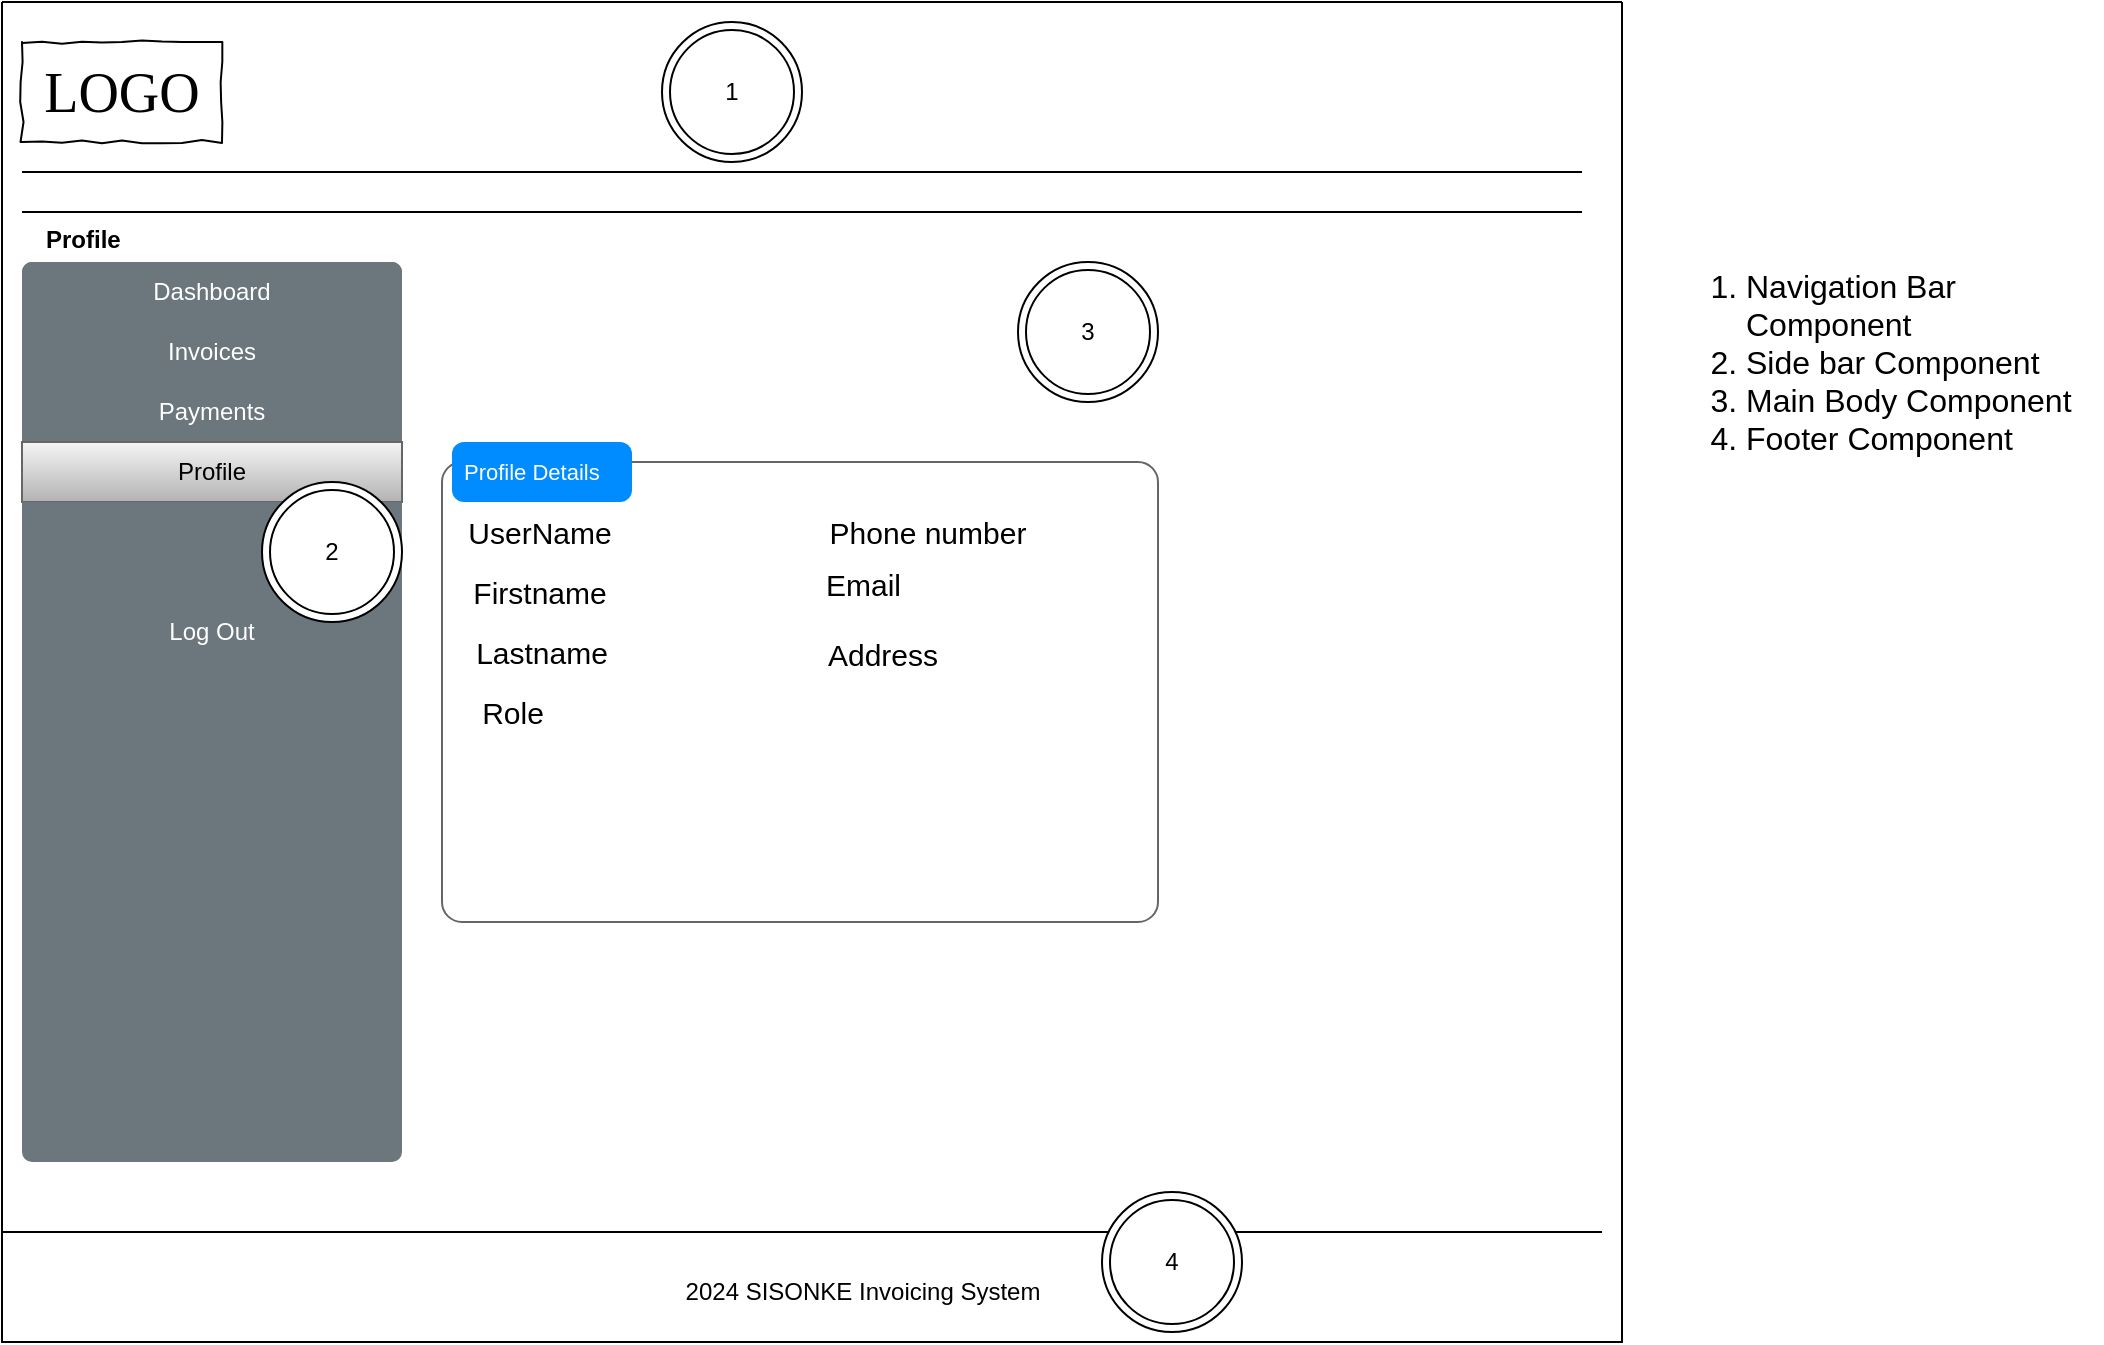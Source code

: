 <mxfile version="24.5.3" type="device">
  <diagram id="piDafpqhtRUU5qUU-vj8" name="Page-1">
    <mxGraphModel dx="1877" dy="1726" grid="1" gridSize="10" guides="1" tooltips="1" connect="1" arrows="1" fold="1" page="1" pageScale="1" pageWidth="827" pageHeight="1169" math="0" shadow="0">
      <root>
        <mxCell id="0" />
        <mxCell id="1" parent="0" />
        <mxCell id="GRjJk_PplDnbiY5jg0T1-1" value="" style="swimlane;startSize=0;" parent="1" vertex="1">
          <mxGeometry x="-20" y="-10" width="810" height="670" as="geometry" />
        </mxCell>
        <mxCell id="GRjJk_PplDnbiY5jg0T1-2" value="" style="line;strokeWidth=1" parent="GRjJk_PplDnbiY5jg0T1-1" vertex="1">
          <mxGeometry y="610" width="800" height="10" as="geometry" />
        </mxCell>
        <mxCell id="GRjJk_PplDnbiY5jg0T1-3" value="" style="html=1;shadow=0;dashed=0;shape=mxgraph.bootstrap.rrect;rSize=5;strokeColor=none;html=1;whiteSpace=wrap;fillColor=#6C767D;fontColor=#ffffff;sketch=0;" parent="GRjJk_PplDnbiY5jg0T1-1" vertex="1">
          <mxGeometry x="10" y="130" width="190" height="450" as="geometry" />
        </mxCell>
        <mxCell id="GRjJk_PplDnbiY5jg0T1-4" value="Dashboard" style="strokeColor=inherit;fillColor=inherit;gradientColor=inherit;fontColor=inherit;html=1;shadow=0;dashed=0;shape=mxgraph.bootstrap.topButton;rSize=5;perimeter=none;whiteSpace=wrap;resizeWidth=1;sketch=0;" parent="GRjJk_PplDnbiY5jg0T1-3" vertex="1">
          <mxGeometry width="190" height="30" relative="1" as="geometry" />
        </mxCell>
        <mxCell id="GRjJk_PplDnbiY5jg0T1-6" value="Payments" style="strokeColor=inherit;fillColor=inherit;gradientColor=inherit;fontColor=inherit;html=1;shadow=0;dashed=0;perimeter=none;whiteSpace=wrap;resizeWidth=1;sketch=0;" parent="GRjJk_PplDnbiY5jg0T1-3" vertex="1">
          <mxGeometry width="190" height="30" relative="1" as="geometry">
            <mxPoint y="60" as="offset" />
          </mxGeometry>
        </mxCell>
        <mxCell id="GRjJk_PplDnbiY5jg0T1-7" value="Profile" style="strokeColor=#666666;fillColor=#f5f5f5;html=1;shadow=0;dashed=0;perimeter=none;whiteSpace=wrap;resizeWidth=1;sketch=0;gradientColor=#b3b3b3;" parent="GRjJk_PplDnbiY5jg0T1-3" vertex="1">
          <mxGeometry width="190" height="30" relative="1" as="geometry">
            <mxPoint y="90" as="offset" />
          </mxGeometry>
        </mxCell>
        <mxCell id="GRjJk_PplDnbiY5jg0T1-8" value="" style="strokeColor=inherit;fillColor=inherit;gradientColor=inherit;fontColor=inherit;html=1;shadow=0;dashed=0;perimeter=none;whiteSpace=wrap;resizeWidth=1;sketch=0;" parent="GRjJk_PplDnbiY5jg0T1-3" vertex="1">
          <mxGeometry width="190" height="30" relative="1" as="geometry">
            <mxPoint y="120" as="offset" />
          </mxGeometry>
        </mxCell>
        <mxCell id="GRjJk_PplDnbiY5jg0T1-9" value="Log Out" style="strokeColor=inherit;fillColor=inherit;gradientColor=inherit;fontColor=inherit;html=1;shadow=0;dashed=0;shape=mxgraph.bootstrap.bottomButton;rSize=5;perimeter=none;whiteSpace=wrap;resizeWidth=1;resizeHeight=0;sketch=0;" parent="GRjJk_PplDnbiY5jg0T1-3" vertex="1">
          <mxGeometry y="1" width="190" height="30" relative="1" as="geometry">
            <mxPoint y="-280" as="offset" />
          </mxGeometry>
        </mxCell>
        <mxCell id="HpFnpw4ZRS7udG2Ug0MH-2" value="Invoices" style="strokeColor=inherit;fillColor=inherit;gradientColor=inherit;fontColor=inherit;html=1;shadow=0;dashed=0;perimeter=none;whiteSpace=wrap;resizeWidth=1;sketch=0;" parent="GRjJk_PplDnbiY5jg0T1-3" vertex="1">
          <mxGeometry y="30" width="190" height="30" as="geometry" />
        </mxCell>
        <mxCell id="F_rH-0ruieIvMkDBnVIe-3" value="2" style="ellipse;shape=doubleEllipse;whiteSpace=wrap;html=1;aspect=fixed;" vertex="1" parent="GRjJk_PplDnbiY5jg0T1-3">
          <mxGeometry x="120" y="110" width="70" height="70" as="geometry" />
        </mxCell>
        <mxCell id="GRjJk_PplDnbiY5jg0T1-13" value="2024 SISONKE Invoicing System" style="text;html=1;align=center;verticalAlign=middle;resizable=0;points=[];autosize=1;strokeColor=none;fillColor=none;" parent="GRjJk_PplDnbiY5jg0T1-1" vertex="1">
          <mxGeometry x="330" y="630" width="200" height="30" as="geometry" />
        </mxCell>
        <mxCell id="GRjJk_PplDnbiY5jg0T1-17" value="" style="line;strokeWidth=1" parent="GRjJk_PplDnbiY5jg0T1-1" vertex="1">
          <mxGeometry x="10" y="100" width="780" height="10" as="geometry" />
        </mxCell>
        <mxCell id="HpFnpw4ZRS7udG2Ug0MH-9" value="" style="shape=mxgraph.mockup.containers.marginRect;rectMarginTop=10;strokeColor=#666666;strokeWidth=1;dashed=0;rounded=1;arcSize=5;recursiveResize=0;html=1;whiteSpace=wrap;" parent="GRjJk_PplDnbiY5jg0T1-1" vertex="1">
          <mxGeometry x="220" y="220" width="358" height="240" as="geometry" />
        </mxCell>
        <mxCell id="HpFnpw4ZRS7udG2Ug0MH-10" value="&lt;font style=&quot;font-size: 11px;&quot;&gt;Profile Details&lt;/font&gt;" style="shape=rect;strokeColor=none;fillColor=#008cff;strokeWidth=1;dashed=0;rounded=1;arcSize=20;fontColor=#ffffff;fontSize=17;spacing=2;spacingTop=-2;align=left;autosize=1;spacingLeft=4;resizeWidth=0;resizeHeight=0;perimeter=none;html=1;whiteSpace=wrap;" parent="HpFnpw4ZRS7udG2Ug0MH-9" vertex="1">
          <mxGeometry x="5" width="90" height="30" as="geometry" />
        </mxCell>
        <mxCell id="GRjJk_PplDnbiY5jg0T1-21" value="UserName" style="text;html=1;align=center;verticalAlign=middle;whiteSpace=wrap;rounded=0;fontSize=15;" parent="HpFnpw4ZRS7udG2Ug0MH-9" vertex="1">
          <mxGeometry y="30" width="98" height="30" as="geometry" />
        </mxCell>
        <mxCell id="GRjJk_PplDnbiY5jg0T1-22" value="Firstname" style="text;html=1;align=center;verticalAlign=middle;whiteSpace=wrap;rounded=0;fontSize=15;" parent="HpFnpw4ZRS7udG2Ug0MH-9" vertex="1">
          <mxGeometry x="19" y="60" width="60" height="30" as="geometry" />
        </mxCell>
        <mxCell id="GRjJk_PplDnbiY5jg0T1-23" value="Lastname" style="text;html=1;align=center;verticalAlign=middle;whiteSpace=wrap;rounded=0;fontSize=15;" parent="HpFnpw4ZRS7udG2Ug0MH-9" vertex="1">
          <mxGeometry x="20" y="90" width="60" height="30" as="geometry" />
        </mxCell>
        <mxCell id="GRjJk_PplDnbiY5jg0T1-24" value="Email&lt;div style=&quot;font-size: 15px;&quot;&gt;&lt;br style=&quot;font-size: 15px;&quot;&gt;&lt;/div&gt;" style="text;html=1;align=left;verticalAlign=middle;whiteSpace=wrap;rounded=0;fontSize=15;" parent="HpFnpw4ZRS7udG2Ug0MH-9" vertex="1">
          <mxGeometry x="190" y="70" width="82" height="20" as="geometry" />
        </mxCell>
        <mxCell id="GRjJk_PplDnbiY5jg0T1-25" value="Address&lt;div style=&quot;font-size: 15px;&quot;&gt;&lt;br style=&quot;font-size: 15px;&quot;&gt;&lt;/div&gt;" style="text;html=1;align=center;verticalAlign=middle;whiteSpace=wrap;rounded=0;fontSize=15;" parent="HpFnpw4ZRS7udG2Ug0MH-9" vertex="1">
          <mxGeometry x="174" y="100" width="93" height="30" as="geometry" />
        </mxCell>
        <mxCell id="GRjJk_PplDnbiY5jg0T1-26" value="Phone number" style="text;html=1;align=center;verticalAlign=middle;whiteSpace=wrap;rounded=0;fontSize=15;" parent="HpFnpw4ZRS7udG2Ug0MH-9" vertex="1">
          <mxGeometry x="174" y="30" width="138" height="30" as="geometry" />
        </mxCell>
        <mxCell id="GRjJk_PplDnbiY5jg0T1-27" value="Role" style="text;html=1;align=center;verticalAlign=middle;whiteSpace=wrap;rounded=0;fontSize=15;" parent="HpFnpw4ZRS7udG2Ug0MH-9" vertex="1">
          <mxGeometry y="120" width="71" height="30" as="geometry" />
        </mxCell>
        <mxCell id="HpFnpw4ZRS7udG2Ug0MH-15" value="" style="shape=image;html=1;verticalAlign=top;verticalLabelPosition=bottom;labelBackgroundColor=#ffffff;imageAspect=0;aspect=fixed;image=https://cdn1.iconfinder.com/data/icons/iconoir-vol-3/24/profile-circled-128.png" parent="GRjJk_PplDnbiY5jg0T1-1" vertex="1">
          <mxGeometry x="210" y="120" width="100" height="100" as="geometry" />
        </mxCell>
        <mxCell id="GRjJk_PplDnbiY5jg0T1-36" value="LOGO" style="whiteSpace=wrap;html=1;rounded=0;shadow=0;labelBackgroundColor=none;strokeWidth=1;fontFamily=Verdana;fontSize=28;align=center;comic=1;" parent="GRjJk_PplDnbiY5jg0T1-1" vertex="1">
          <mxGeometry x="10" y="20" width="100" height="50" as="geometry" />
        </mxCell>
        <mxCell id="GRjJk_PplDnbiY5jg0T1-18" value="Profile" style="text;spacingTop=-5;fontStyle=1" parent="GRjJk_PplDnbiY5jg0T1-1" vertex="1">
          <mxGeometry x="20" y="110" width="80" height="20" as="geometry" />
        </mxCell>
        <mxCell id="GRjJk_PplDnbiY5jg0T1-16" value="" style="line;strokeWidth=1" parent="GRjJk_PplDnbiY5jg0T1-1" vertex="1">
          <mxGeometry x="10" y="80" width="780" height="10" as="geometry" />
        </mxCell>
        <mxCell id="F_rH-0ruieIvMkDBnVIe-1" value="1" style="ellipse;shape=doubleEllipse;whiteSpace=wrap;html=1;aspect=fixed;" vertex="1" parent="GRjJk_PplDnbiY5jg0T1-1">
          <mxGeometry x="330" y="10" width="70" height="70" as="geometry" />
        </mxCell>
        <mxCell id="F_rH-0ruieIvMkDBnVIe-2" value="3" style="ellipse;shape=doubleEllipse;whiteSpace=wrap;html=1;aspect=fixed;" vertex="1" parent="GRjJk_PplDnbiY5jg0T1-1">
          <mxGeometry x="508" y="130" width="70" height="70" as="geometry" />
        </mxCell>
        <mxCell id="F_rH-0ruieIvMkDBnVIe-4" value="4" style="ellipse;shape=doubleEllipse;whiteSpace=wrap;html=1;aspect=fixed;" vertex="1" parent="GRjJk_PplDnbiY5jg0T1-1">
          <mxGeometry x="550" y="595" width="70" height="70" as="geometry" />
        </mxCell>
        <mxCell id="F_rH-0ruieIvMkDBnVIe-5" value="&lt;ol style=&quot;font-size: 16px;&quot;&gt;&lt;li style=&quot;font-size: 16px;&quot;&gt;Navigation Bar Component&lt;/li&gt;&lt;li style=&quot;font-size: 16px;&quot;&gt;Side bar Component&lt;/li&gt;&lt;li style=&quot;font-size: 16px;&quot;&gt;Main Body Component&lt;/li&gt;&lt;li style=&quot;font-size: 16px;&quot;&gt;Footer Component&lt;/li&gt;&lt;/ol&gt;" style="text;strokeColor=none;fillColor=none;html=1;whiteSpace=wrap;verticalAlign=middle;overflow=hidden;fontSize=16;" vertex="1" parent="1">
          <mxGeometry x="810" y="90" width="220" height="160" as="geometry" />
        </mxCell>
      </root>
    </mxGraphModel>
  </diagram>
</mxfile>
